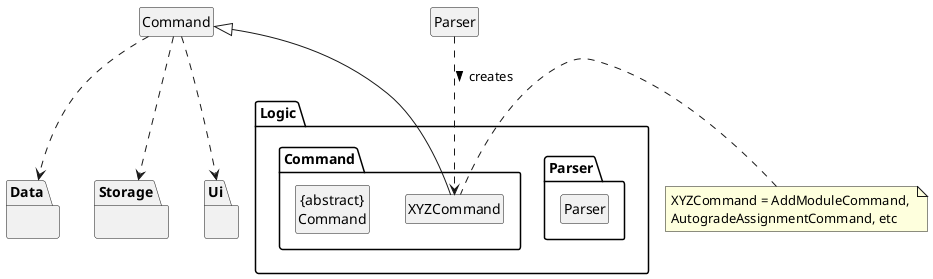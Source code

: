 @startuml

hide circle
skinparam classAttributeIconSize 0

hide member

package Logic {

package Parser {
    Class Parser

}

package Command {
    Class "{abstract}\nCommand" as Command
    Class XYZCommand
}
}

package Data {

}

package Storage {

}

package Ui {

}

XYZCommand -u-|> Command


Parser ..> XYZCommand : creates >

Command ..> Data
Command ..> Storage
Command ..> Ui

note left of XYZCommand: XYZCommand = AddModuleCommand, \nAutogradeAssignmentCommand, etc



@enduml